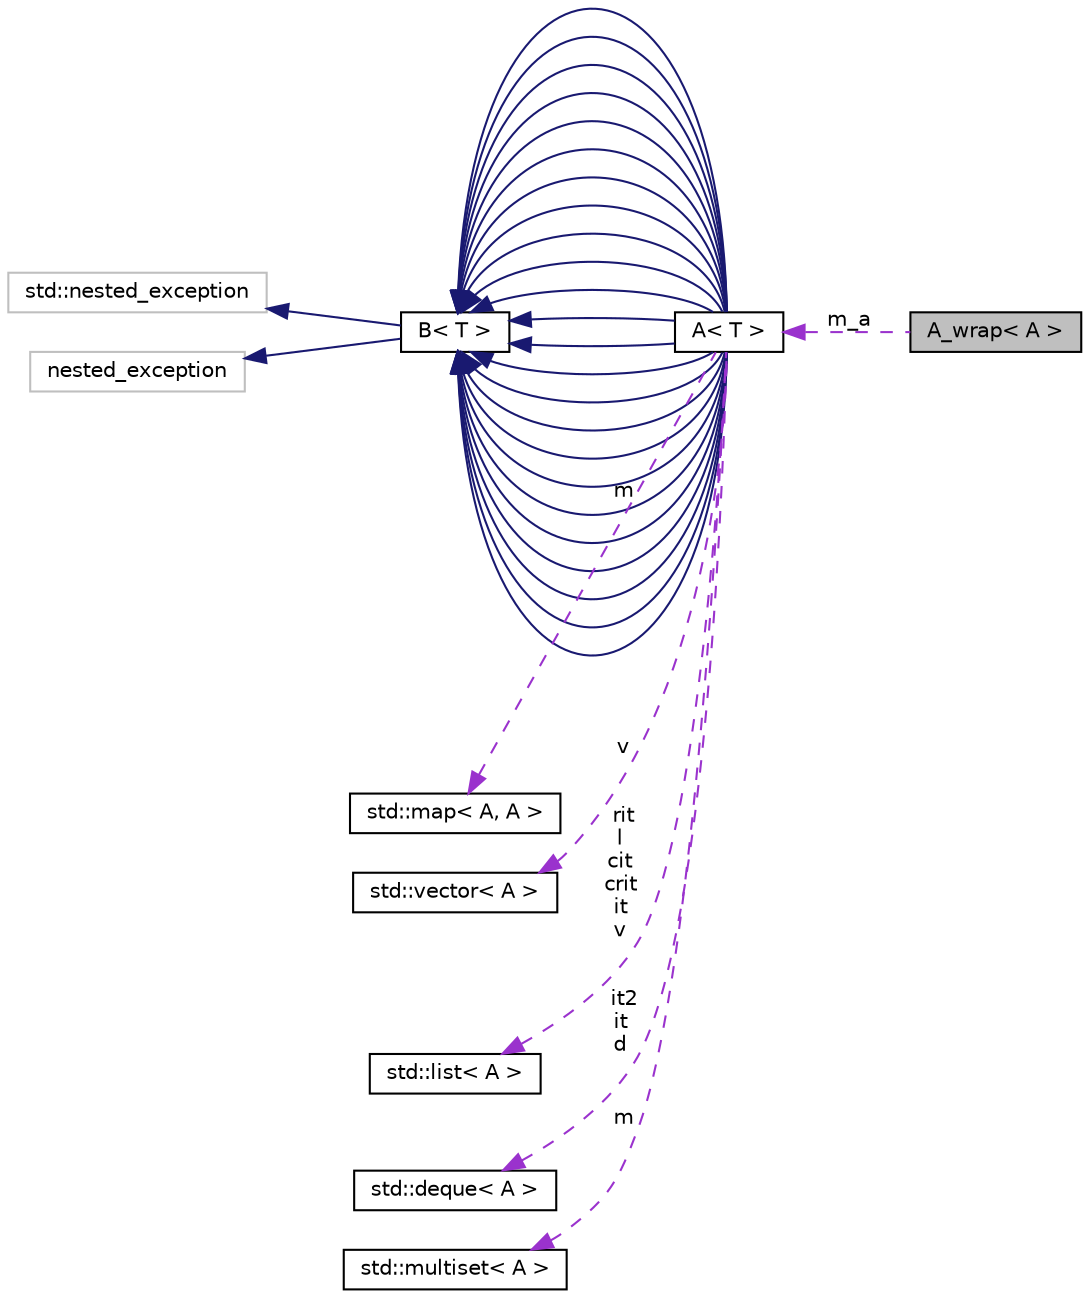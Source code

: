 digraph "A_wrap&lt; A &gt;"
{
  edge [fontname="Helvetica",fontsize="10",labelfontname="Helvetica",labelfontsize="10"];
  node [fontname="Helvetica",fontsize="10",shape=record];
  rankdir="LR";
  Node1 [label="A_wrap\< A \>",height=0.2,width=0.4,color="black", fillcolor="grey75", style="filled", fontcolor="black"];
  Node2 -> Node1 [dir="back",color="darkorchid3",fontsize="10",style="dashed",label=" m_a" ];
  Node2 [label="A\< T \>",height=0.2,width=0.4,color="black", fillcolor="white", style="filled",URL="$struct_a.html"];
  Node3 -> Node2 [dir="back",color="midnightblue",fontsize="10",style="solid"];
  Node3 [label="B\< T \>",height=0.2,width=0.4,color="black", fillcolor="white", style="filled",URL="$struct_b.html"];
  Node4 -> Node3 [dir="back",color="midnightblue",fontsize="10",style="solid"];
  Node4 [label="std::nested_exception",height=0.2,width=0.4,color="grey75", fillcolor="white", style="filled"];
  Node5 -> Node3 [dir="back",color="midnightblue",fontsize="10",style="solid"];
  Node5 [label="nested_exception",height=0.2,width=0.4,color="grey75", fillcolor="white", style="filled"];
  Node3 -> Node2 [dir="back",color="midnightblue",fontsize="10",style="solid"];
  Node3 -> Node2 [dir="back",color="midnightblue",fontsize="10",style="solid"];
  Node3 -> Node2 [dir="back",color="midnightblue",fontsize="10",style="solid"];
  Node3 -> Node2 [dir="back",color="midnightblue",fontsize="10",style="solid"];
  Node3 -> Node2 [dir="back",color="midnightblue",fontsize="10",style="solid"];
  Node3 -> Node2 [dir="back",color="midnightblue",fontsize="10",style="solid"];
  Node3 -> Node2 [dir="back",color="midnightblue",fontsize="10",style="solid"];
  Node3 -> Node2 [dir="back",color="midnightblue",fontsize="10",style="solid"];
  Node3 -> Node2 [dir="back",color="midnightblue",fontsize="10",style="solid"];
  Node3 -> Node2 [dir="back",color="midnightblue",fontsize="10",style="solid"];
  Node3 -> Node2 [dir="back",color="midnightblue",fontsize="10",style="solid"];
  Node3 -> Node2 [dir="back",color="midnightblue",fontsize="10",style="solid"];
  Node3 -> Node2 [dir="back",color="midnightblue",fontsize="10",style="solid"];
  Node3 -> Node2 [dir="back",color="midnightblue",fontsize="10",style="solid"];
  Node3 -> Node2 [dir="back",color="midnightblue",fontsize="10",style="solid"];
  Node3 -> Node2 [dir="back",color="midnightblue",fontsize="10",style="solid"];
  Node3 -> Node2 [dir="back",color="midnightblue",fontsize="10",style="solid"];
  Node3 -> Node2 [dir="back",color="midnightblue",fontsize="10",style="solid"];
  Node3 -> Node2 [dir="back",color="midnightblue",fontsize="10",style="solid"];
  Node3 -> Node2 [dir="back",color="midnightblue",fontsize="10",style="solid"];
  Node3 -> Node2 [dir="back",color="midnightblue",fontsize="10",style="solid"];
  Node3 -> Node2 [dir="back",color="midnightblue",fontsize="10",style="solid"];
  Node3 -> Node2 [dir="back",color="midnightblue",fontsize="10",style="solid"];
  Node6 -> Node2 [dir="back",color="darkorchid3",fontsize="10",style="dashed",label=" m" ];
  Node6 [label="std::map\< A, A \>",height=0.2,width=0.4,color="black", fillcolor="white", style="filled",URL="$classstd_1_1map.html"];
  Node7 -> Node2 [dir="back",color="darkorchid3",fontsize="10",style="dashed",label=" v" ];
  Node7 [label="std::vector\< A \>",height=0.2,width=0.4,color="black", fillcolor="white", style="filled",URL="$classstd_1_1vector.html"];
  Node8 -> Node2 [dir="back",color="darkorchid3",fontsize="10",style="dashed",label=" rit\nl\ncit\ncrit\nit\nv" ];
  Node8 [label="std::list\< A \>",height=0.2,width=0.4,color="black", fillcolor="white", style="filled",URL="$classstd_1_1list.html"];
  Node9 -> Node2 [dir="back",color="darkorchid3",fontsize="10",style="dashed",label=" it2\nit\nd" ];
  Node9 [label="std::deque\< A \>",height=0.2,width=0.4,color="black", fillcolor="white", style="filled",URL="$classstd_1_1deque.html"];
  Node10 -> Node2 [dir="back",color="darkorchid3",fontsize="10",style="dashed",label=" m" ];
  Node10 [label="std::multiset\< A \>",height=0.2,width=0.4,color="black", fillcolor="white", style="filled",URL="$classstd_1_1multiset.html"];
}
